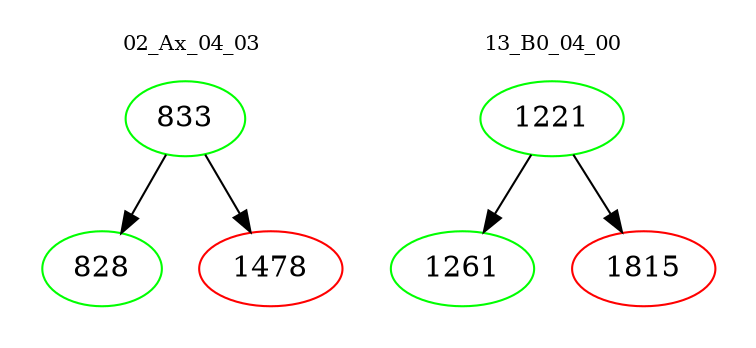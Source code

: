 digraph{
subgraph cluster_0 {
color = white
label = "02_Ax_04_03";
fontsize=10;
T0_833 [label="833", color="green"]
T0_833 -> T0_828 [color="black"]
T0_828 [label="828", color="green"]
T0_833 -> T0_1478 [color="black"]
T0_1478 [label="1478", color="red"]
}
subgraph cluster_1 {
color = white
label = "13_B0_04_00";
fontsize=10;
T1_1221 [label="1221", color="green"]
T1_1221 -> T1_1261 [color="black"]
T1_1261 [label="1261", color="green"]
T1_1221 -> T1_1815 [color="black"]
T1_1815 [label="1815", color="red"]
}
}
